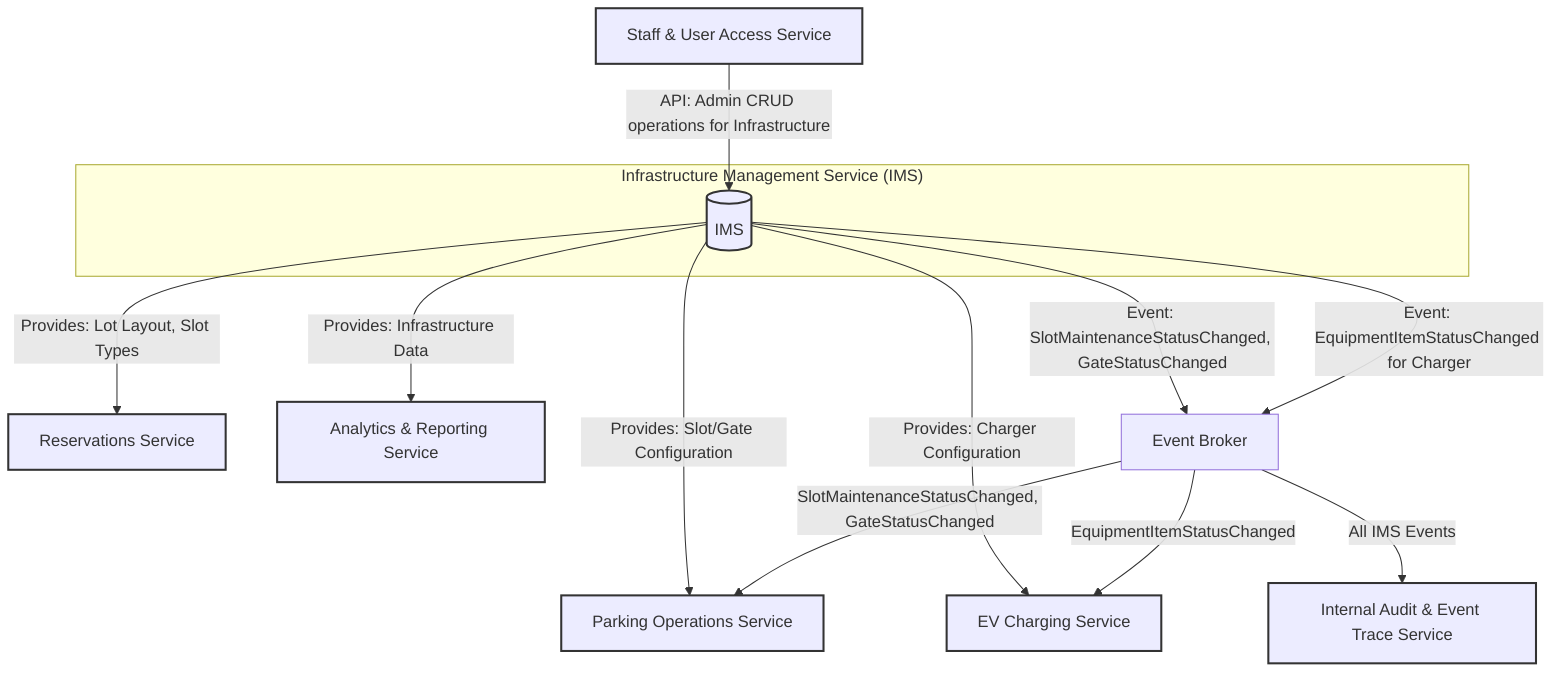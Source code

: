 graph TD
    subgraph "Infrastructure Management Service (IMS)"
        IMS[(IMS)]
    end

    %% Data & Events Consumed by IMS
    SUS[Staff & User Access Service] -->|API: Admin CRUD operations for Infrastructure| IMS

    %% Services Called & Events Published by IMS
    IMS -->|Provides: Slot/Gate Configuration| POS[Parking Operations Service]
    IMS -->|Provides: Charger Configuration| EVCS[EV Charging Service]
    IMS -->|Provides: Lot Layout, Slot Types| RS[Reservations Service]
    IMS -->|Provides: Infrastructure Data| ARS[Analytics & Reporting Service]
    IMS -->|Event: SlotMaintenanceStatusChanged, GateStatusChanged| EventBroker[Event Broker]
    IMS -->|Event: EquipmentItemStatusChanged for Charger| EventBroker

    %% General Event Publishing by IMS
    EventBroker -->|SlotMaintenanceStatusChanged, GateStatusChanged| POS
    EventBroker -->|EquipmentItemStatusChanged| EVCS
    EventBroker -->|All IMS Events| IAETS[Internal Audit & Event Trace Service]

    classDef service fill:#lightyellow,stroke:#333,stroke-width:2px;
    class IMS,SUS,POS,EVCS,RS,ARS,IAETS service;
    class EventBroker fill:#lightblue,stroke:#333,stroke-width:2px;